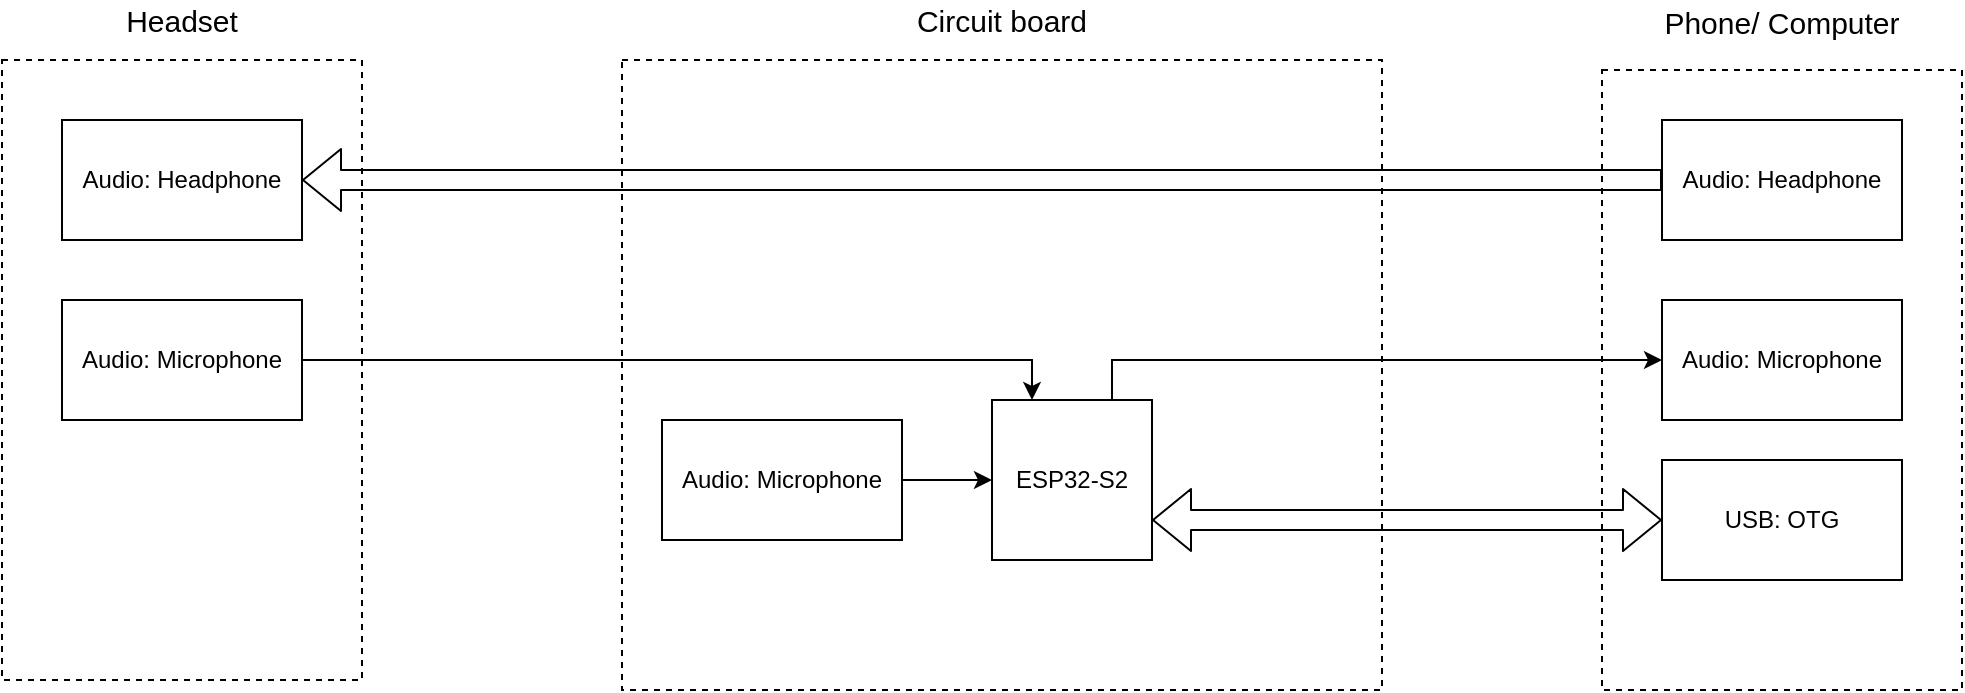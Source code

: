 <mxfile version="13.9.9" type="github">
  <diagram id="VRpXU8cP2z5s0b_zoVHM" name="Page-1">
    <mxGraphModel dx="920" dy="868" grid="1" gridSize="10" guides="1" tooltips="1" connect="1" arrows="1" fold="1" page="1" pageScale="1" pageWidth="1169" pageHeight="827" math="0" shadow="0">
      <root>
        <mxCell id="0" />
        <mxCell id="1" parent="0" />
        <mxCell id="N3TpXI0J3rCTfdHOcocq-15" style="edgeStyle=orthogonalEdgeStyle;rounded=0;orthogonalLoop=1;jettySize=auto;html=1;exitX=0.75;exitY=0;exitDx=0;exitDy=0;" edge="1" parent="1" source="N3TpXI0J3rCTfdHOcocq-1" target="N3TpXI0J3rCTfdHOcocq-2">
          <mxGeometry relative="1" as="geometry" />
        </mxCell>
        <mxCell id="N3TpXI0J3rCTfdHOcocq-1" value="ESP32-S2" style="whiteSpace=wrap;html=1;aspect=fixed;" vertex="1" parent="1">
          <mxGeometry x="585" y="350" width="80" height="80" as="geometry" />
        </mxCell>
        <mxCell id="N3TpXI0J3rCTfdHOcocq-2" value="Audio: Microphone" style="rounded=0;whiteSpace=wrap;html=1;" vertex="1" parent="1">
          <mxGeometry x="920" y="300" width="120" height="60" as="geometry" />
        </mxCell>
        <mxCell id="N3TpXI0J3rCTfdHOcocq-3" value="Audio: Headphone" style="rounded=0;whiteSpace=wrap;html=1;" vertex="1" parent="1">
          <mxGeometry x="920" y="210" width="120" height="60" as="geometry" />
        </mxCell>
        <mxCell id="N3TpXI0J3rCTfdHOcocq-4" value="USB: OTG" style="rounded=0;whiteSpace=wrap;html=1;" vertex="1" parent="1">
          <mxGeometry x="920" y="380" width="120" height="60" as="geometry" />
        </mxCell>
        <mxCell id="N3TpXI0J3rCTfdHOcocq-5" value="" style="rounded=0;whiteSpace=wrap;html=1;fillColor=none;dashed=1;" vertex="1" parent="1">
          <mxGeometry x="400" y="180" width="380" height="315" as="geometry" />
        </mxCell>
        <mxCell id="N3TpXI0J3rCTfdHOcocq-6" value="&lt;font style=&quot;font-size: 15px&quot;&gt;Phone/ Computer&lt;br&gt;&lt;br&gt;&lt;/font&gt;" style="text;html=1;strokeColor=none;fillColor=none;align=center;verticalAlign=middle;whiteSpace=wrap;rounded=0;" vertex="1" parent="1">
          <mxGeometry x="920" y="160" width="120" height="20" as="geometry" />
        </mxCell>
        <mxCell id="N3TpXI0J3rCTfdHOcocq-7" value="Audio: Headphone" style="rounded=0;whiteSpace=wrap;html=1;" vertex="1" parent="1">
          <mxGeometry x="120" y="210" width="120" height="60" as="geometry" />
        </mxCell>
        <mxCell id="N3TpXI0J3rCTfdHOcocq-10" value="" style="rounded=0;whiteSpace=wrap;html=1;fillColor=none;dashed=1;" vertex="1" parent="1">
          <mxGeometry x="90" y="180" width="180" height="310" as="geometry" />
        </mxCell>
        <mxCell id="N3TpXI0J3rCTfdHOcocq-11" value="&lt;font style=&quot;font-size: 15px&quot;&gt;Headset&lt;/font&gt;" style="text;html=1;strokeColor=none;fillColor=none;align=center;verticalAlign=middle;whiteSpace=wrap;rounded=0;" vertex="1" parent="1">
          <mxGeometry x="160" y="150" width="40" height="20" as="geometry" />
        </mxCell>
        <mxCell id="N3TpXI0J3rCTfdHOcocq-12" value="" style="shape=flexArrow;endArrow=classic;startArrow=classic;html=1;entryX=0;entryY=0.5;entryDx=0;entryDy=0;exitX=1;exitY=0.75;exitDx=0;exitDy=0;" edge="1" parent="1" source="N3TpXI0J3rCTfdHOcocq-1" target="N3TpXI0J3rCTfdHOcocq-4">
          <mxGeometry width="50" height="50" relative="1" as="geometry">
            <mxPoint x="490" y="520" as="sourcePoint" />
            <mxPoint x="540" y="470" as="targetPoint" />
          </mxGeometry>
        </mxCell>
        <mxCell id="N3TpXI0J3rCTfdHOcocq-17" style="edgeStyle=orthogonalEdgeStyle;rounded=0;orthogonalLoop=1;jettySize=auto;html=1;entryX=0.25;entryY=0;entryDx=0;entryDy=0;" edge="1" parent="1" source="N3TpXI0J3rCTfdHOcocq-16" target="N3TpXI0J3rCTfdHOcocq-1">
          <mxGeometry relative="1" as="geometry" />
        </mxCell>
        <mxCell id="N3TpXI0J3rCTfdHOcocq-16" value="Audio: Microphone" style="rounded=0;whiteSpace=wrap;html=1;" vertex="1" parent="1">
          <mxGeometry x="120" y="300" width="120" height="60" as="geometry" />
        </mxCell>
        <mxCell id="N3TpXI0J3rCTfdHOcocq-19" value="" style="shape=flexArrow;endArrow=classic;html=1;exitX=0;exitY=0.5;exitDx=0;exitDy=0;entryX=1;entryY=0.5;entryDx=0;entryDy=0;" edge="1" parent="1" source="N3TpXI0J3rCTfdHOcocq-3" target="N3TpXI0J3rCTfdHOcocq-7">
          <mxGeometry width="50" height="50" relative="1" as="geometry">
            <mxPoint x="770" y="230" as="sourcePoint" />
            <mxPoint x="320" y="240" as="targetPoint" />
          </mxGeometry>
        </mxCell>
        <mxCell id="N3TpXI0J3rCTfdHOcocq-21" style="edgeStyle=orthogonalEdgeStyle;rounded=0;orthogonalLoop=1;jettySize=auto;html=1;entryX=0;entryY=0.5;entryDx=0;entryDy=0;" edge="1" parent="1" source="N3TpXI0J3rCTfdHOcocq-20" target="N3TpXI0J3rCTfdHOcocq-1">
          <mxGeometry relative="1" as="geometry" />
        </mxCell>
        <mxCell id="N3TpXI0J3rCTfdHOcocq-20" value="Audio: Microphone" style="rounded=0;whiteSpace=wrap;html=1;" vertex="1" parent="1">
          <mxGeometry x="420" y="360" width="120" height="60" as="geometry" />
        </mxCell>
        <mxCell id="N3TpXI0J3rCTfdHOcocq-22" value="" style="rounded=0;whiteSpace=wrap;html=1;fillColor=none;dashed=1;" vertex="1" parent="1">
          <mxGeometry x="890" y="185" width="180" height="310" as="geometry" />
        </mxCell>
        <mxCell id="N3TpXI0J3rCTfdHOcocq-23" value="&lt;font style=&quot;font-size: 15px&quot;&gt;Circuit board&lt;/font&gt;" style="text;html=1;strokeColor=none;fillColor=none;align=center;verticalAlign=middle;whiteSpace=wrap;rounded=0;" vertex="1" parent="1">
          <mxGeometry x="510" y="150" width="160" height="20" as="geometry" />
        </mxCell>
      </root>
    </mxGraphModel>
  </diagram>
</mxfile>

